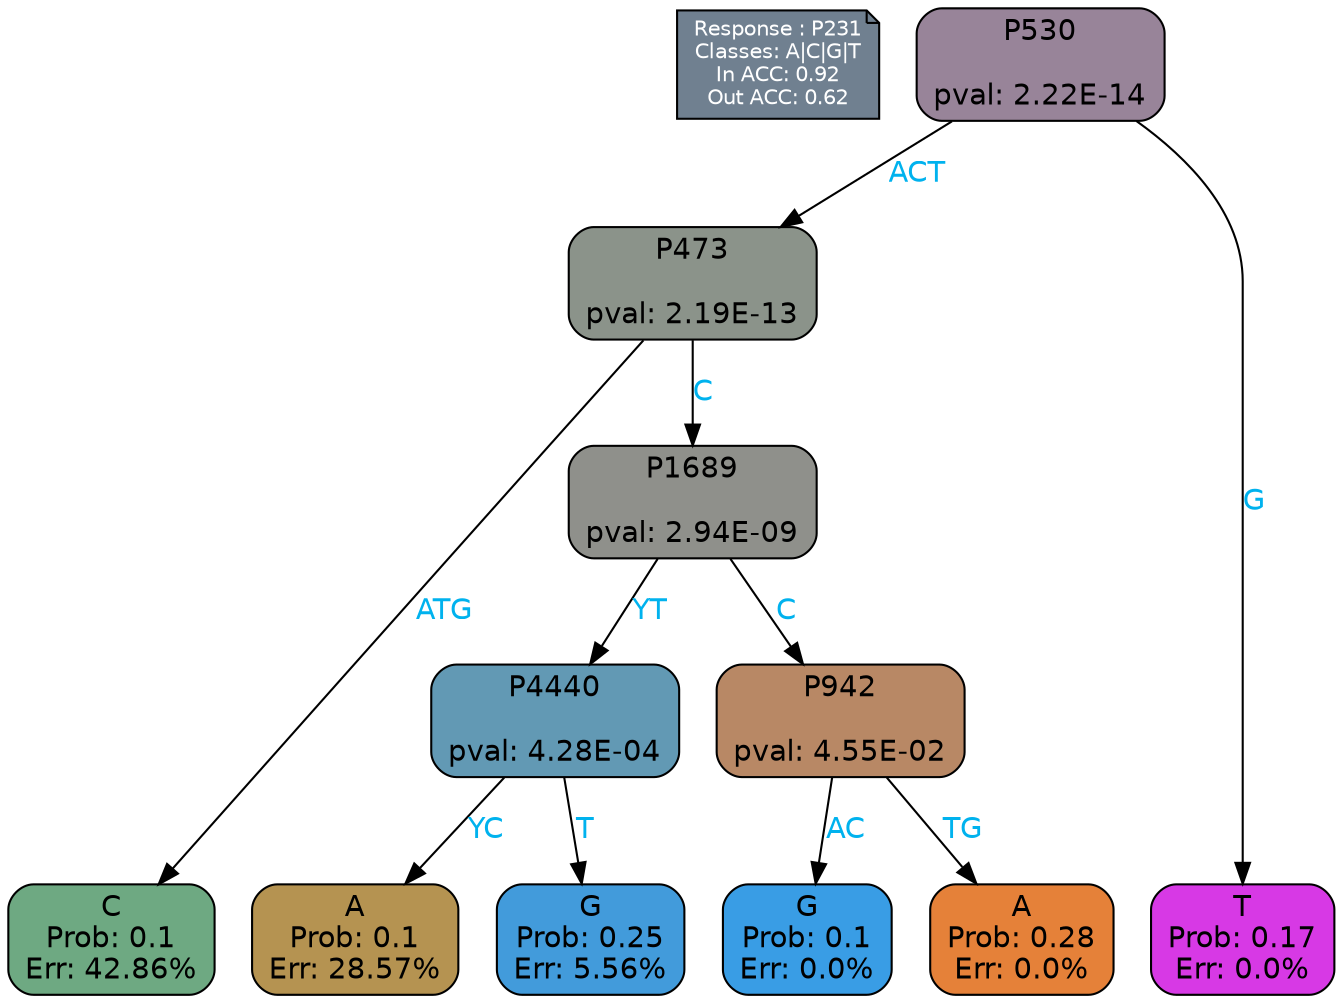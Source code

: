 digraph Tree {
node [shape=box, style="filled, rounded", color="black", fontname=helvetica] ;
graph [ranksep=equally, splines=polylines, bgcolor=transparent, dpi=600] ;
edge [fontname=helvetica] ;
LEGEND [label="Response : P231
Classes: A|C|G|T
In ACC: 0.92
Out ACC: 0.62
",shape=note,align=left,style=filled,fillcolor="slategray",fontcolor="white",fontsize=10];1 [label="P530

pval: 2.22E-14", fillcolor="#988499"] ;
2 [label="P473

pval: 2.19E-13", fillcolor="#8b938a"] ;
3 [label="C
Prob: 0.1
Err: 42.86%", fillcolor="#6ea982"] ;
4 [label="P1689

pval: 2.94E-09", fillcolor="#8f908b"] ;
5 [label="P4440

pval: 4.28E-04", fillcolor="#6299b4"] ;
6 [label="A
Prob: 0.1
Err: 28.57%", fillcolor="#b59351"] ;
7 [label="G
Prob: 0.25
Err: 5.56%", fillcolor="#429bdb"] ;
8 [label="P942

pval: 4.55E-02", fillcolor="#b88865"] ;
9 [label="G
Prob: 0.1
Err: 0.0%", fillcolor="#399de5"] ;
10 [label="A
Prob: 0.28
Err: 0.0%", fillcolor="#e58139"] ;
11 [label="T
Prob: 0.17
Err: 0.0%", fillcolor="#d739e5"] ;
1 -> 2 [label="ACT",fontcolor=deepskyblue2] ;
1 -> 11 [label="G",fontcolor=deepskyblue2] ;
2 -> 3 [label="ATG",fontcolor=deepskyblue2] ;
2 -> 4 [label="C",fontcolor=deepskyblue2] ;
4 -> 8 [label="C",fontcolor=deepskyblue2] ;
4 -> 5 [label="YT",fontcolor=deepskyblue2] ;
5 -> 6 [label="YC",fontcolor=deepskyblue2] ;
5 -> 7 [label="T",fontcolor=deepskyblue2] ;
8 -> 9 [label="AC",fontcolor=deepskyblue2] ;
8 -> 10 [label="TG",fontcolor=deepskyblue2] ;
{rank = same; 3;6;7;9;10;11;}{rank = same; LEGEND;1;}}